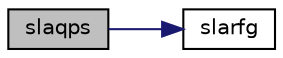 digraph "slaqps"
{
 // LATEX_PDF_SIZE
  edge [fontname="Helvetica",fontsize="10",labelfontname="Helvetica",labelfontsize="10"];
  node [fontname="Helvetica",fontsize="10",shape=record];
  rankdir="LR";
  Node1 [label="slaqps",height=0.2,width=0.4,color="black", fillcolor="grey75", style="filled", fontcolor="black",tooltip="SLAQPS computes a step of QR factorization with column pivoting of a real m-by-n matrix A by using BL..."];
  Node1 -> Node2 [color="midnightblue",fontsize="10",style="solid",fontname="Helvetica"];
  Node2 [label="slarfg",height=0.2,width=0.4,color="black", fillcolor="white", style="filled",URL="$slarfg_8f.html#a1c10a1adfa35b2d5ea15e801287a6a38",tooltip="SLARFG generates an elementary reflector (Householder matrix)."];
}
